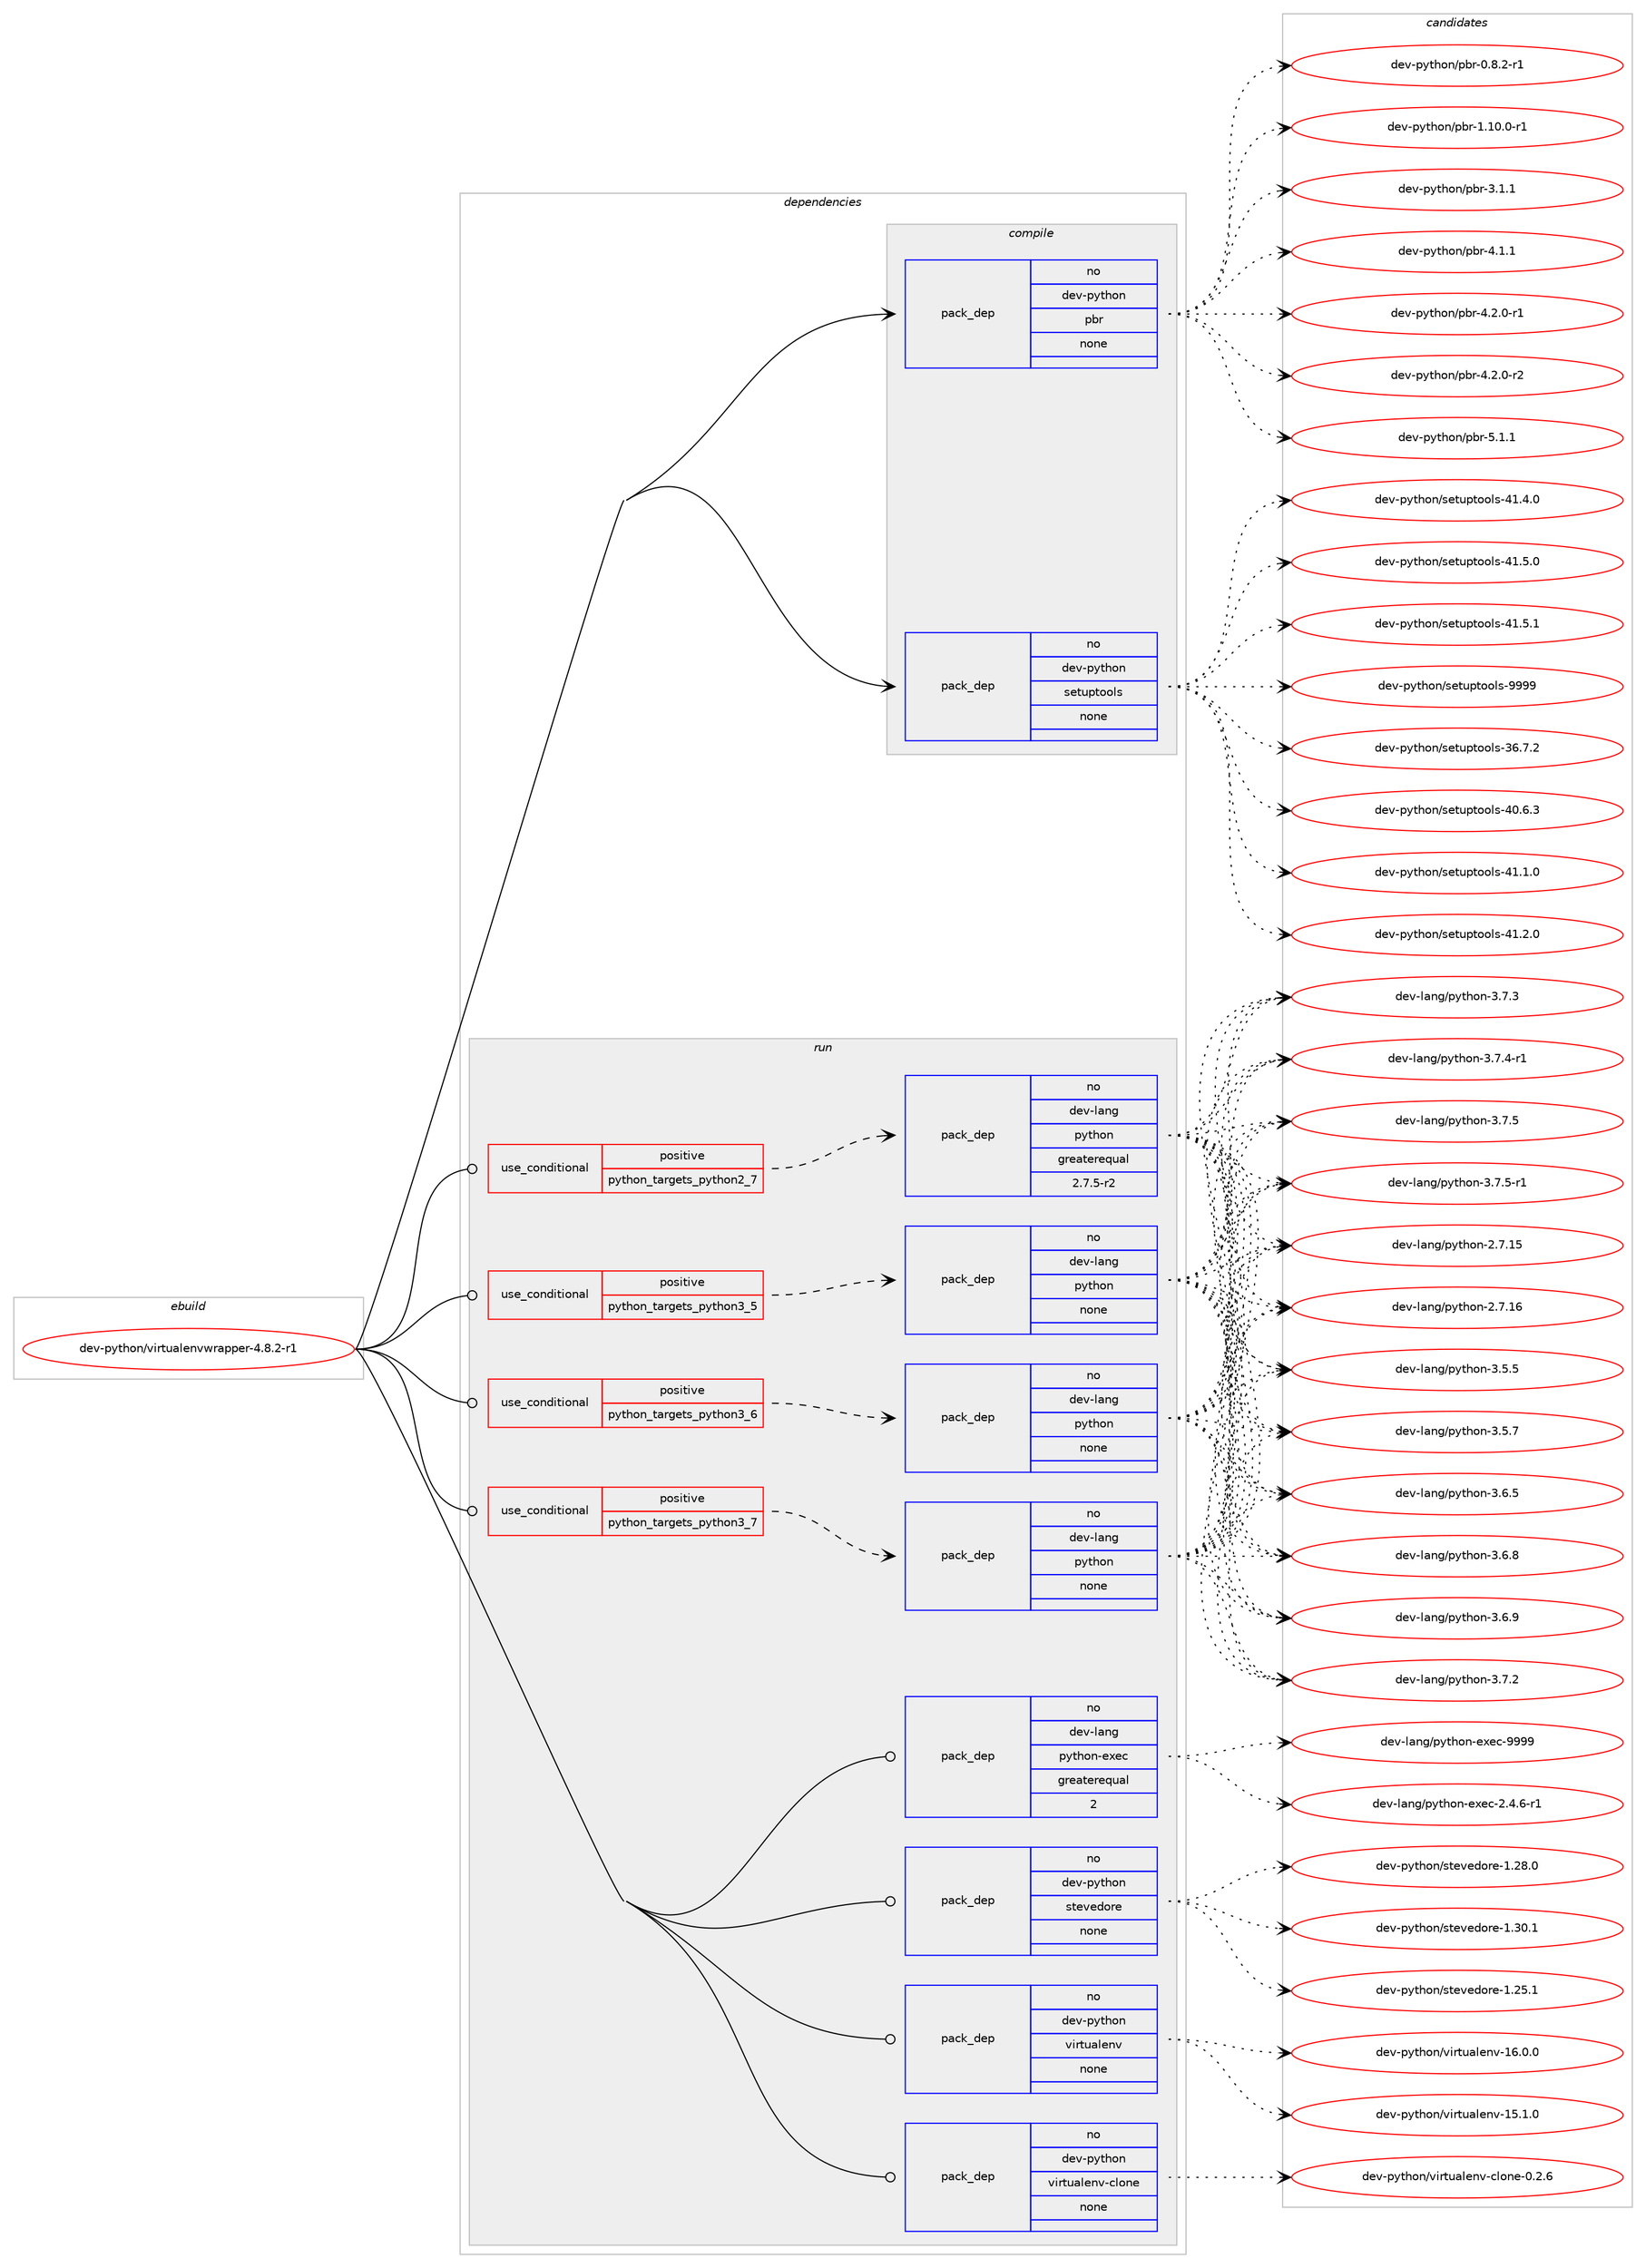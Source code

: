 digraph prolog {

# *************
# Graph options
# *************

newrank=true;
concentrate=true;
compound=true;
graph [rankdir=LR,fontname=Helvetica,fontsize=10,ranksep=1.5];#, ranksep=2.5, nodesep=0.2];
edge  [arrowhead=vee];
node  [fontname=Helvetica,fontsize=10];

# **********
# The ebuild
# **********

subgraph cluster_leftcol {
color=gray;
rank=same;
label=<<i>ebuild</i>>;
id [label="dev-python/virtualenvwrapper-4.8.2-r1", color=red, width=4, href="../dev-python/virtualenvwrapper-4.8.2-r1.svg"];
}

# ****************
# The dependencies
# ****************

subgraph cluster_midcol {
color=gray;
label=<<i>dependencies</i>>;
subgraph cluster_compile {
fillcolor="#eeeeee";
style=filled;
label=<<i>compile</i>>;
subgraph pack480011 {
dependency643067 [label=<<TABLE BORDER="0" CELLBORDER="1" CELLSPACING="0" CELLPADDING="4" WIDTH="220"><TR><TD ROWSPAN="6" CELLPADDING="30">pack_dep</TD></TR><TR><TD WIDTH="110">no</TD></TR><TR><TD>dev-python</TD></TR><TR><TD>pbr</TD></TR><TR><TD>none</TD></TR><TR><TD></TD></TR></TABLE>>, shape=none, color=blue];
}
id:e -> dependency643067:w [weight=20,style="solid",arrowhead="vee"];
subgraph pack480012 {
dependency643068 [label=<<TABLE BORDER="0" CELLBORDER="1" CELLSPACING="0" CELLPADDING="4" WIDTH="220"><TR><TD ROWSPAN="6" CELLPADDING="30">pack_dep</TD></TR><TR><TD WIDTH="110">no</TD></TR><TR><TD>dev-python</TD></TR><TR><TD>setuptools</TD></TR><TR><TD>none</TD></TR><TR><TD></TD></TR></TABLE>>, shape=none, color=blue];
}
id:e -> dependency643068:w [weight=20,style="solid",arrowhead="vee"];
}
subgraph cluster_compileandrun {
fillcolor="#eeeeee";
style=filled;
label=<<i>compile and run</i>>;
}
subgraph cluster_run {
fillcolor="#eeeeee";
style=filled;
label=<<i>run</i>>;
subgraph cond151167 {
dependency643069 [label=<<TABLE BORDER="0" CELLBORDER="1" CELLSPACING="0" CELLPADDING="4"><TR><TD ROWSPAN="3" CELLPADDING="10">use_conditional</TD></TR><TR><TD>positive</TD></TR><TR><TD>python_targets_python2_7</TD></TR></TABLE>>, shape=none, color=red];
subgraph pack480013 {
dependency643070 [label=<<TABLE BORDER="0" CELLBORDER="1" CELLSPACING="0" CELLPADDING="4" WIDTH="220"><TR><TD ROWSPAN="6" CELLPADDING="30">pack_dep</TD></TR><TR><TD WIDTH="110">no</TD></TR><TR><TD>dev-lang</TD></TR><TR><TD>python</TD></TR><TR><TD>greaterequal</TD></TR><TR><TD>2.7.5-r2</TD></TR></TABLE>>, shape=none, color=blue];
}
dependency643069:e -> dependency643070:w [weight=20,style="dashed",arrowhead="vee"];
}
id:e -> dependency643069:w [weight=20,style="solid",arrowhead="odot"];
subgraph cond151168 {
dependency643071 [label=<<TABLE BORDER="0" CELLBORDER="1" CELLSPACING="0" CELLPADDING="4"><TR><TD ROWSPAN="3" CELLPADDING="10">use_conditional</TD></TR><TR><TD>positive</TD></TR><TR><TD>python_targets_python3_5</TD></TR></TABLE>>, shape=none, color=red];
subgraph pack480014 {
dependency643072 [label=<<TABLE BORDER="0" CELLBORDER="1" CELLSPACING="0" CELLPADDING="4" WIDTH="220"><TR><TD ROWSPAN="6" CELLPADDING="30">pack_dep</TD></TR><TR><TD WIDTH="110">no</TD></TR><TR><TD>dev-lang</TD></TR><TR><TD>python</TD></TR><TR><TD>none</TD></TR><TR><TD></TD></TR></TABLE>>, shape=none, color=blue];
}
dependency643071:e -> dependency643072:w [weight=20,style="dashed",arrowhead="vee"];
}
id:e -> dependency643071:w [weight=20,style="solid",arrowhead="odot"];
subgraph cond151169 {
dependency643073 [label=<<TABLE BORDER="0" CELLBORDER="1" CELLSPACING="0" CELLPADDING="4"><TR><TD ROWSPAN="3" CELLPADDING="10">use_conditional</TD></TR><TR><TD>positive</TD></TR><TR><TD>python_targets_python3_6</TD></TR></TABLE>>, shape=none, color=red];
subgraph pack480015 {
dependency643074 [label=<<TABLE BORDER="0" CELLBORDER="1" CELLSPACING="0" CELLPADDING="4" WIDTH="220"><TR><TD ROWSPAN="6" CELLPADDING="30">pack_dep</TD></TR><TR><TD WIDTH="110">no</TD></TR><TR><TD>dev-lang</TD></TR><TR><TD>python</TD></TR><TR><TD>none</TD></TR><TR><TD></TD></TR></TABLE>>, shape=none, color=blue];
}
dependency643073:e -> dependency643074:w [weight=20,style="dashed",arrowhead="vee"];
}
id:e -> dependency643073:w [weight=20,style="solid",arrowhead="odot"];
subgraph cond151170 {
dependency643075 [label=<<TABLE BORDER="0" CELLBORDER="1" CELLSPACING="0" CELLPADDING="4"><TR><TD ROWSPAN="3" CELLPADDING="10">use_conditional</TD></TR><TR><TD>positive</TD></TR><TR><TD>python_targets_python3_7</TD></TR></TABLE>>, shape=none, color=red];
subgraph pack480016 {
dependency643076 [label=<<TABLE BORDER="0" CELLBORDER="1" CELLSPACING="0" CELLPADDING="4" WIDTH="220"><TR><TD ROWSPAN="6" CELLPADDING="30">pack_dep</TD></TR><TR><TD WIDTH="110">no</TD></TR><TR><TD>dev-lang</TD></TR><TR><TD>python</TD></TR><TR><TD>none</TD></TR><TR><TD></TD></TR></TABLE>>, shape=none, color=blue];
}
dependency643075:e -> dependency643076:w [weight=20,style="dashed",arrowhead="vee"];
}
id:e -> dependency643075:w [weight=20,style="solid",arrowhead="odot"];
subgraph pack480017 {
dependency643077 [label=<<TABLE BORDER="0" CELLBORDER="1" CELLSPACING="0" CELLPADDING="4" WIDTH="220"><TR><TD ROWSPAN="6" CELLPADDING="30">pack_dep</TD></TR><TR><TD WIDTH="110">no</TD></TR><TR><TD>dev-lang</TD></TR><TR><TD>python-exec</TD></TR><TR><TD>greaterequal</TD></TR><TR><TD>2</TD></TR></TABLE>>, shape=none, color=blue];
}
id:e -> dependency643077:w [weight=20,style="solid",arrowhead="odot"];
subgraph pack480018 {
dependency643078 [label=<<TABLE BORDER="0" CELLBORDER="1" CELLSPACING="0" CELLPADDING="4" WIDTH="220"><TR><TD ROWSPAN="6" CELLPADDING="30">pack_dep</TD></TR><TR><TD WIDTH="110">no</TD></TR><TR><TD>dev-python</TD></TR><TR><TD>stevedore</TD></TR><TR><TD>none</TD></TR><TR><TD></TD></TR></TABLE>>, shape=none, color=blue];
}
id:e -> dependency643078:w [weight=20,style="solid",arrowhead="odot"];
subgraph pack480019 {
dependency643079 [label=<<TABLE BORDER="0" CELLBORDER="1" CELLSPACING="0" CELLPADDING="4" WIDTH="220"><TR><TD ROWSPAN="6" CELLPADDING="30">pack_dep</TD></TR><TR><TD WIDTH="110">no</TD></TR><TR><TD>dev-python</TD></TR><TR><TD>virtualenv</TD></TR><TR><TD>none</TD></TR><TR><TD></TD></TR></TABLE>>, shape=none, color=blue];
}
id:e -> dependency643079:w [weight=20,style="solid",arrowhead="odot"];
subgraph pack480020 {
dependency643080 [label=<<TABLE BORDER="0" CELLBORDER="1" CELLSPACING="0" CELLPADDING="4" WIDTH="220"><TR><TD ROWSPAN="6" CELLPADDING="30">pack_dep</TD></TR><TR><TD WIDTH="110">no</TD></TR><TR><TD>dev-python</TD></TR><TR><TD>virtualenv-clone</TD></TR><TR><TD>none</TD></TR><TR><TD></TD></TR></TABLE>>, shape=none, color=blue];
}
id:e -> dependency643080:w [weight=20,style="solid",arrowhead="odot"];
}
}

# **************
# The candidates
# **************

subgraph cluster_choices {
rank=same;
color=gray;
label=<<i>candidates</i>>;

subgraph choice480011 {
color=black;
nodesep=1;
choice1001011184511212111610411111047112981144548465646504511449 [label="dev-python/pbr-0.8.2-r1", color=red, width=4,href="../dev-python/pbr-0.8.2-r1.svg"];
choice100101118451121211161041111104711298114454946494846484511449 [label="dev-python/pbr-1.10.0-r1", color=red, width=4,href="../dev-python/pbr-1.10.0-r1.svg"];
choice100101118451121211161041111104711298114455146494649 [label="dev-python/pbr-3.1.1", color=red, width=4,href="../dev-python/pbr-3.1.1.svg"];
choice100101118451121211161041111104711298114455246494649 [label="dev-python/pbr-4.1.1", color=red, width=4,href="../dev-python/pbr-4.1.1.svg"];
choice1001011184511212111610411111047112981144552465046484511449 [label="dev-python/pbr-4.2.0-r1", color=red, width=4,href="../dev-python/pbr-4.2.0-r1.svg"];
choice1001011184511212111610411111047112981144552465046484511450 [label="dev-python/pbr-4.2.0-r2", color=red, width=4,href="../dev-python/pbr-4.2.0-r2.svg"];
choice100101118451121211161041111104711298114455346494649 [label="dev-python/pbr-5.1.1", color=red, width=4,href="../dev-python/pbr-5.1.1.svg"];
dependency643067:e -> choice1001011184511212111610411111047112981144548465646504511449:w [style=dotted,weight="100"];
dependency643067:e -> choice100101118451121211161041111104711298114454946494846484511449:w [style=dotted,weight="100"];
dependency643067:e -> choice100101118451121211161041111104711298114455146494649:w [style=dotted,weight="100"];
dependency643067:e -> choice100101118451121211161041111104711298114455246494649:w [style=dotted,weight="100"];
dependency643067:e -> choice1001011184511212111610411111047112981144552465046484511449:w [style=dotted,weight="100"];
dependency643067:e -> choice1001011184511212111610411111047112981144552465046484511450:w [style=dotted,weight="100"];
dependency643067:e -> choice100101118451121211161041111104711298114455346494649:w [style=dotted,weight="100"];
}
subgraph choice480012 {
color=black;
nodesep=1;
choice100101118451121211161041111104711510111611711211611111110811545515446554650 [label="dev-python/setuptools-36.7.2", color=red, width=4,href="../dev-python/setuptools-36.7.2.svg"];
choice100101118451121211161041111104711510111611711211611111110811545524846544651 [label="dev-python/setuptools-40.6.3", color=red, width=4,href="../dev-python/setuptools-40.6.3.svg"];
choice100101118451121211161041111104711510111611711211611111110811545524946494648 [label="dev-python/setuptools-41.1.0", color=red, width=4,href="../dev-python/setuptools-41.1.0.svg"];
choice100101118451121211161041111104711510111611711211611111110811545524946504648 [label="dev-python/setuptools-41.2.0", color=red, width=4,href="../dev-python/setuptools-41.2.0.svg"];
choice100101118451121211161041111104711510111611711211611111110811545524946524648 [label="dev-python/setuptools-41.4.0", color=red, width=4,href="../dev-python/setuptools-41.4.0.svg"];
choice100101118451121211161041111104711510111611711211611111110811545524946534648 [label="dev-python/setuptools-41.5.0", color=red, width=4,href="../dev-python/setuptools-41.5.0.svg"];
choice100101118451121211161041111104711510111611711211611111110811545524946534649 [label="dev-python/setuptools-41.5.1", color=red, width=4,href="../dev-python/setuptools-41.5.1.svg"];
choice10010111845112121116104111110471151011161171121161111111081154557575757 [label="dev-python/setuptools-9999", color=red, width=4,href="../dev-python/setuptools-9999.svg"];
dependency643068:e -> choice100101118451121211161041111104711510111611711211611111110811545515446554650:w [style=dotted,weight="100"];
dependency643068:e -> choice100101118451121211161041111104711510111611711211611111110811545524846544651:w [style=dotted,weight="100"];
dependency643068:e -> choice100101118451121211161041111104711510111611711211611111110811545524946494648:w [style=dotted,weight="100"];
dependency643068:e -> choice100101118451121211161041111104711510111611711211611111110811545524946504648:w [style=dotted,weight="100"];
dependency643068:e -> choice100101118451121211161041111104711510111611711211611111110811545524946524648:w [style=dotted,weight="100"];
dependency643068:e -> choice100101118451121211161041111104711510111611711211611111110811545524946534648:w [style=dotted,weight="100"];
dependency643068:e -> choice100101118451121211161041111104711510111611711211611111110811545524946534649:w [style=dotted,weight="100"];
dependency643068:e -> choice10010111845112121116104111110471151011161171121161111111081154557575757:w [style=dotted,weight="100"];
}
subgraph choice480013 {
color=black;
nodesep=1;
choice10010111845108971101034711212111610411111045504655464953 [label="dev-lang/python-2.7.15", color=red, width=4,href="../dev-lang/python-2.7.15.svg"];
choice10010111845108971101034711212111610411111045504655464954 [label="dev-lang/python-2.7.16", color=red, width=4,href="../dev-lang/python-2.7.16.svg"];
choice100101118451089711010347112121116104111110455146534653 [label="dev-lang/python-3.5.5", color=red, width=4,href="../dev-lang/python-3.5.5.svg"];
choice100101118451089711010347112121116104111110455146534655 [label="dev-lang/python-3.5.7", color=red, width=4,href="../dev-lang/python-3.5.7.svg"];
choice100101118451089711010347112121116104111110455146544653 [label="dev-lang/python-3.6.5", color=red, width=4,href="../dev-lang/python-3.6.5.svg"];
choice100101118451089711010347112121116104111110455146544656 [label="dev-lang/python-3.6.8", color=red, width=4,href="../dev-lang/python-3.6.8.svg"];
choice100101118451089711010347112121116104111110455146544657 [label="dev-lang/python-3.6.9", color=red, width=4,href="../dev-lang/python-3.6.9.svg"];
choice100101118451089711010347112121116104111110455146554650 [label="dev-lang/python-3.7.2", color=red, width=4,href="../dev-lang/python-3.7.2.svg"];
choice100101118451089711010347112121116104111110455146554651 [label="dev-lang/python-3.7.3", color=red, width=4,href="../dev-lang/python-3.7.3.svg"];
choice1001011184510897110103471121211161041111104551465546524511449 [label="dev-lang/python-3.7.4-r1", color=red, width=4,href="../dev-lang/python-3.7.4-r1.svg"];
choice100101118451089711010347112121116104111110455146554653 [label="dev-lang/python-3.7.5", color=red, width=4,href="../dev-lang/python-3.7.5.svg"];
choice1001011184510897110103471121211161041111104551465546534511449 [label="dev-lang/python-3.7.5-r1", color=red, width=4,href="../dev-lang/python-3.7.5-r1.svg"];
dependency643070:e -> choice10010111845108971101034711212111610411111045504655464953:w [style=dotted,weight="100"];
dependency643070:e -> choice10010111845108971101034711212111610411111045504655464954:w [style=dotted,weight="100"];
dependency643070:e -> choice100101118451089711010347112121116104111110455146534653:w [style=dotted,weight="100"];
dependency643070:e -> choice100101118451089711010347112121116104111110455146534655:w [style=dotted,weight="100"];
dependency643070:e -> choice100101118451089711010347112121116104111110455146544653:w [style=dotted,weight="100"];
dependency643070:e -> choice100101118451089711010347112121116104111110455146544656:w [style=dotted,weight="100"];
dependency643070:e -> choice100101118451089711010347112121116104111110455146544657:w [style=dotted,weight="100"];
dependency643070:e -> choice100101118451089711010347112121116104111110455146554650:w [style=dotted,weight="100"];
dependency643070:e -> choice100101118451089711010347112121116104111110455146554651:w [style=dotted,weight="100"];
dependency643070:e -> choice1001011184510897110103471121211161041111104551465546524511449:w [style=dotted,weight="100"];
dependency643070:e -> choice100101118451089711010347112121116104111110455146554653:w [style=dotted,weight="100"];
dependency643070:e -> choice1001011184510897110103471121211161041111104551465546534511449:w [style=dotted,weight="100"];
}
subgraph choice480014 {
color=black;
nodesep=1;
choice10010111845108971101034711212111610411111045504655464953 [label="dev-lang/python-2.7.15", color=red, width=4,href="../dev-lang/python-2.7.15.svg"];
choice10010111845108971101034711212111610411111045504655464954 [label="dev-lang/python-2.7.16", color=red, width=4,href="../dev-lang/python-2.7.16.svg"];
choice100101118451089711010347112121116104111110455146534653 [label="dev-lang/python-3.5.5", color=red, width=4,href="../dev-lang/python-3.5.5.svg"];
choice100101118451089711010347112121116104111110455146534655 [label="dev-lang/python-3.5.7", color=red, width=4,href="../dev-lang/python-3.5.7.svg"];
choice100101118451089711010347112121116104111110455146544653 [label="dev-lang/python-3.6.5", color=red, width=4,href="../dev-lang/python-3.6.5.svg"];
choice100101118451089711010347112121116104111110455146544656 [label="dev-lang/python-3.6.8", color=red, width=4,href="../dev-lang/python-3.6.8.svg"];
choice100101118451089711010347112121116104111110455146544657 [label="dev-lang/python-3.6.9", color=red, width=4,href="../dev-lang/python-3.6.9.svg"];
choice100101118451089711010347112121116104111110455146554650 [label="dev-lang/python-3.7.2", color=red, width=4,href="../dev-lang/python-3.7.2.svg"];
choice100101118451089711010347112121116104111110455146554651 [label="dev-lang/python-3.7.3", color=red, width=4,href="../dev-lang/python-3.7.3.svg"];
choice1001011184510897110103471121211161041111104551465546524511449 [label="dev-lang/python-3.7.4-r1", color=red, width=4,href="../dev-lang/python-3.7.4-r1.svg"];
choice100101118451089711010347112121116104111110455146554653 [label="dev-lang/python-3.7.5", color=red, width=4,href="../dev-lang/python-3.7.5.svg"];
choice1001011184510897110103471121211161041111104551465546534511449 [label="dev-lang/python-3.7.5-r1", color=red, width=4,href="../dev-lang/python-3.7.5-r1.svg"];
dependency643072:e -> choice10010111845108971101034711212111610411111045504655464953:w [style=dotted,weight="100"];
dependency643072:e -> choice10010111845108971101034711212111610411111045504655464954:w [style=dotted,weight="100"];
dependency643072:e -> choice100101118451089711010347112121116104111110455146534653:w [style=dotted,weight="100"];
dependency643072:e -> choice100101118451089711010347112121116104111110455146534655:w [style=dotted,weight="100"];
dependency643072:e -> choice100101118451089711010347112121116104111110455146544653:w [style=dotted,weight="100"];
dependency643072:e -> choice100101118451089711010347112121116104111110455146544656:w [style=dotted,weight="100"];
dependency643072:e -> choice100101118451089711010347112121116104111110455146544657:w [style=dotted,weight="100"];
dependency643072:e -> choice100101118451089711010347112121116104111110455146554650:w [style=dotted,weight="100"];
dependency643072:e -> choice100101118451089711010347112121116104111110455146554651:w [style=dotted,weight="100"];
dependency643072:e -> choice1001011184510897110103471121211161041111104551465546524511449:w [style=dotted,weight="100"];
dependency643072:e -> choice100101118451089711010347112121116104111110455146554653:w [style=dotted,weight="100"];
dependency643072:e -> choice1001011184510897110103471121211161041111104551465546534511449:w [style=dotted,weight="100"];
}
subgraph choice480015 {
color=black;
nodesep=1;
choice10010111845108971101034711212111610411111045504655464953 [label="dev-lang/python-2.7.15", color=red, width=4,href="../dev-lang/python-2.7.15.svg"];
choice10010111845108971101034711212111610411111045504655464954 [label="dev-lang/python-2.7.16", color=red, width=4,href="../dev-lang/python-2.7.16.svg"];
choice100101118451089711010347112121116104111110455146534653 [label="dev-lang/python-3.5.5", color=red, width=4,href="../dev-lang/python-3.5.5.svg"];
choice100101118451089711010347112121116104111110455146534655 [label="dev-lang/python-3.5.7", color=red, width=4,href="../dev-lang/python-3.5.7.svg"];
choice100101118451089711010347112121116104111110455146544653 [label="dev-lang/python-3.6.5", color=red, width=4,href="../dev-lang/python-3.6.5.svg"];
choice100101118451089711010347112121116104111110455146544656 [label="dev-lang/python-3.6.8", color=red, width=4,href="../dev-lang/python-3.6.8.svg"];
choice100101118451089711010347112121116104111110455146544657 [label="dev-lang/python-3.6.9", color=red, width=4,href="../dev-lang/python-3.6.9.svg"];
choice100101118451089711010347112121116104111110455146554650 [label="dev-lang/python-3.7.2", color=red, width=4,href="../dev-lang/python-3.7.2.svg"];
choice100101118451089711010347112121116104111110455146554651 [label="dev-lang/python-3.7.3", color=red, width=4,href="../dev-lang/python-3.7.3.svg"];
choice1001011184510897110103471121211161041111104551465546524511449 [label="dev-lang/python-3.7.4-r1", color=red, width=4,href="../dev-lang/python-3.7.4-r1.svg"];
choice100101118451089711010347112121116104111110455146554653 [label="dev-lang/python-3.7.5", color=red, width=4,href="../dev-lang/python-3.7.5.svg"];
choice1001011184510897110103471121211161041111104551465546534511449 [label="dev-lang/python-3.7.5-r1", color=red, width=4,href="../dev-lang/python-3.7.5-r1.svg"];
dependency643074:e -> choice10010111845108971101034711212111610411111045504655464953:w [style=dotted,weight="100"];
dependency643074:e -> choice10010111845108971101034711212111610411111045504655464954:w [style=dotted,weight="100"];
dependency643074:e -> choice100101118451089711010347112121116104111110455146534653:w [style=dotted,weight="100"];
dependency643074:e -> choice100101118451089711010347112121116104111110455146534655:w [style=dotted,weight="100"];
dependency643074:e -> choice100101118451089711010347112121116104111110455146544653:w [style=dotted,weight="100"];
dependency643074:e -> choice100101118451089711010347112121116104111110455146544656:w [style=dotted,weight="100"];
dependency643074:e -> choice100101118451089711010347112121116104111110455146544657:w [style=dotted,weight="100"];
dependency643074:e -> choice100101118451089711010347112121116104111110455146554650:w [style=dotted,weight="100"];
dependency643074:e -> choice100101118451089711010347112121116104111110455146554651:w [style=dotted,weight="100"];
dependency643074:e -> choice1001011184510897110103471121211161041111104551465546524511449:w [style=dotted,weight="100"];
dependency643074:e -> choice100101118451089711010347112121116104111110455146554653:w [style=dotted,weight="100"];
dependency643074:e -> choice1001011184510897110103471121211161041111104551465546534511449:w [style=dotted,weight="100"];
}
subgraph choice480016 {
color=black;
nodesep=1;
choice10010111845108971101034711212111610411111045504655464953 [label="dev-lang/python-2.7.15", color=red, width=4,href="../dev-lang/python-2.7.15.svg"];
choice10010111845108971101034711212111610411111045504655464954 [label="dev-lang/python-2.7.16", color=red, width=4,href="../dev-lang/python-2.7.16.svg"];
choice100101118451089711010347112121116104111110455146534653 [label="dev-lang/python-3.5.5", color=red, width=4,href="../dev-lang/python-3.5.5.svg"];
choice100101118451089711010347112121116104111110455146534655 [label="dev-lang/python-3.5.7", color=red, width=4,href="../dev-lang/python-3.5.7.svg"];
choice100101118451089711010347112121116104111110455146544653 [label="dev-lang/python-3.6.5", color=red, width=4,href="../dev-lang/python-3.6.5.svg"];
choice100101118451089711010347112121116104111110455146544656 [label="dev-lang/python-3.6.8", color=red, width=4,href="../dev-lang/python-3.6.8.svg"];
choice100101118451089711010347112121116104111110455146544657 [label="dev-lang/python-3.6.9", color=red, width=4,href="../dev-lang/python-3.6.9.svg"];
choice100101118451089711010347112121116104111110455146554650 [label="dev-lang/python-3.7.2", color=red, width=4,href="../dev-lang/python-3.7.2.svg"];
choice100101118451089711010347112121116104111110455146554651 [label="dev-lang/python-3.7.3", color=red, width=4,href="../dev-lang/python-3.7.3.svg"];
choice1001011184510897110103471121211161041111104551465546524511449 [label="dev-lang/python-3.7.4-r1", color=red, width=4,href="../dev-lang/python-3.7.4-r1.svg"];
choice100101118451089711010347112121116104111110455146554653 [label="dev-lang/python-3.7.5", color=red, width=4,href="../dev-lang/python-3.7.5.svg"];
choice1001011184510897110103471121211161041111104551465546534511449 [label="dev-lang/python-3.7.5-r1", color=red, width=4,href="../dev-lang/python-3.7.5-r1.svg"];
dependency643076:e -> choice10010111845108971101034711212111610411111045504655464953:w [style=dotted,weight="100"];
dependency643076:e -> choice10010111845108971101034711212111610411111045504655464954:w [style=dotted,weight="100"];
dependency643076:e -> choice100101118451089711010347112121116104111110455146534653:w [style=dotted,weight="100"];
dependency643076:e -> choice100101118451089711010347112121116104111110455146534655:w [style=dotted,weight="100"];
dependency643076:e -> choice100101118451089711010347112121116104111110455146544653:w [style=dotted,weight="100"];
dependency643076:e -> choice100101118451089711010347112121116104111110455146544656:w [style=dotted,weight="100"];
dependency643076:e -> choice100101118451089711010347112121116104111110455146544657:w [style=dotted,weight="100"];
dependency643076:e -> choice100101118451089711010347112121116104111110455146554650:w [style=dotted,weight="100"];
dependency643076:e -> choice100101118451089711010347112121116104111110455146554651:w [style=dotted,weight="100"];
dependency643076:e -> choice1001011184510897110103471121211161041111104551465546524511449:w [style=dotted,weight="100"];
dependency643076:e -> choice100101118451089711010347112121116104111110455146554653:w [style=dotted,weight="100"];
dependency643076:e -> choice1001011184510897110103471121211161041111104551465546534511449:w [style=dotted,weight="100"];
}
subgraph choice480017 {
color=black;
nodesep=1;
choice10010111845108971101034711212111610411111045101120101994550465246544511449 [label="dev-lang/python-exec-2.4.6-r1", color=red, width=4,href="../dev-lang/python-exec-2.4.6-r1.svg"];
choice10010111845108971101034711212111610411111045101120101994557575757 [label="dev-lang/python-exec-9999", color=red, width=4,href="../dev-lang/python-exec-9999.svg"];
dependency643077:e -> choice10010111845108971101034711212111610411111045101120101994550465246544511449:w [style=dotted,weight="100"];
dependency643077:e -> choice10010111845108971101034711212111610411111045101120101994557575757:w [style=dotted,weight="100"];
}
subgraph choice480018 {
color=black;
nodesep=1;
choice100101118451121211161041111104711511610111810110011111410145494650534649 [label="dev-python/stevedore-1.25.1", color=red, width=4,href="../dev-python/stevedore-1.25.1.svg"];
choice100101118451121211161041111104711511610111810110011111410145494650564648 [label="dev-python/stevedore-1.28.0", color=red, width=4,href="../dev-python/stevedore-1.28.0.svg"];
choice100101118451121211161041111104711511610111810110011111410145494651484649 [label="dev-python/stevedore-1.30.1", color=red, width=4,href="../dev-python/stevedore-1.30.1.svg"];
dependency643078:e -> choice100101118451121211161041111104711511610111810110011111410145494650534649:w [style=dotted,weight="100"];
dependency643078:e -> choice100101118451121211161041111104711511610111810110011111410145494650564648:w [style=dotted,weight="100"];
dependency643078:e -> choice100101118451121211161041111104711511610111810110011111410145494651484649:w [style=dotted,weight="100"];
}
subgraph choice480019 {
color=black;
nodesep=1;
choice10010111845112121116104111110471181051141161179710810111011845495346494648 [label="dev-python/virtualenv-15.1.0", color=red, width=4,href="../dev-python/virtualenv-15.1.0.svg"];
choice10010111845112121116104111110471181051141161179710810111011845495446484648 [label="dev-python/virtualenv-16.0.0", color=red, width=4,href="../dev-python/virtualenv-16.0.0.svg"];
dependency643079:e -> choice10010111845112121116104111110471181051141161179710810111011845495346494648:w [style=dotted,weight="100"];
dependency643079:e -> choice10010111845112121116104111110471181051141161179710810111011845495446484648:w [style=dotted,weight="100"];
}
subgraph choice480020 {
color=black;
nodesep=1;
choice1001011184511212111610411111047118105114116117971081011101184599108111110101454846504654 [label="dev-python/virtualenv-clone-0.2.6", color=red, width=4,href="../dev-python/virtualenv-clone-0.2.6.svg"];
dependency643080:e -> choice1001011184511212111610411111047118105114116117971081011101184599108111110101454846504654:w [style=dotted,weight="100"];
}
}

}
